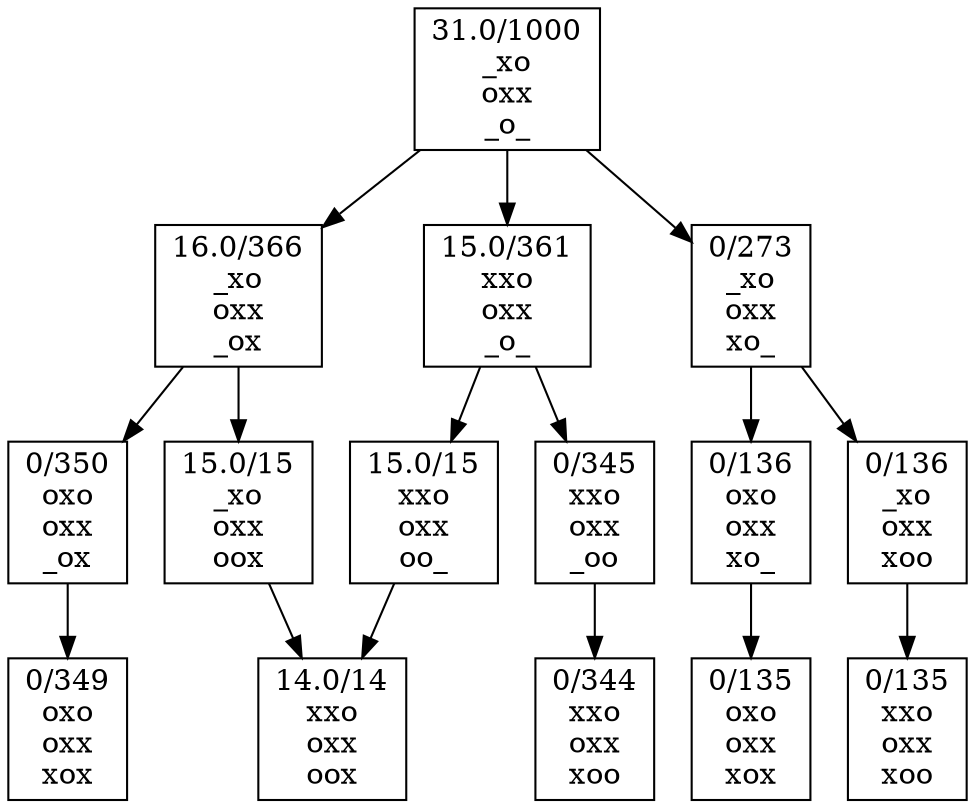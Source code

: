 digraph G {
    node [shape=box];
    "31.0/1000
_xo
oxx
_o_
" -> "15.0/361
xxo
oxx
_o_
"
    "31.0/1000
_xo
oxx
_o_
" -> "0/273
_xo
oxx
xo_
"
    "31.0/1000
_xo
oxx
_o_
" -> "16.0/366
_xo
oxx
_ox
"
    "15.0/361
xxo
oxx
_o_
" -> "15.0/15
xxo
oxx
oo_
"
    "15.0/361
xxo
oxx
_o_
" -> "0/345
xxo
oxx
_oo
"
    "0/273
_xo
oxx
xo_
" -> "0/136
oxo
oxx
xo_
"
    "0/273
_xo
oxx
xo_
" -> "0/136
_xo
oxx
xoo
"
    "16.0/366
_xo
oxx
_ox
" -> "0/350
oxo
oxx
_ox
"
    "16.0/366
_xo
oxx
_ox
" -> "15.0/15
_xo
oxx
oox
"
    "15.0/15
xxo
oxx
oo_
" -> "14.0/14
xxo
oxx
oox
"
    "0/345
xxo
oxx
_oo
" -> "0/344
xxo
oxx
xoo
"
    "0/136
oxo
oxx
xo_
" -> "0/135
oxo
oxx
xox
"
    "0/136
_xo
oxx
xoo
" -> "0/135
xxo
oxx
xoo
"
    "0/350
oxo
oxx
_ox
" -> "0/349
oxo
oxx
xox
"
    "15.0/15
_xo
oxx
oox
" -> "14.0/14
xxo
oxx
oox
"
}

